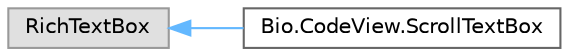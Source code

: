 digraph "Graphical Class Hierarchy"
{
 // LATEX_PDF_SIZE
  bgcolor="transparent";
  edge [fontname=Helvetica,fontsize=10,labelfontname=Helvetica,labelfontsize=10];
  node [fontname=Helvetica,fontsize=10,shape=box,height=0.2,width=0.4];
  rankdir="LR";
  Node0 [label="RichTextBox",height=0.2,width=0.4,color="grey60", fillcolor="#E0E0E0", style="filled",tooltip=" "];
  Node0 -> Node1 [dir="back",color="steelblue1",style="solid"];
  Node1 [label="Bio.CodeView.ScrollTextBox",height=0.2,width=0.4,color="grey40", fillcolor="white", style="filled",URL="$class_bio_1_1_code_view_1_1_scroll_text_box.html",tooltip="TextBox with support for getting and setting the vertical scroll bar position, as well as listening t..."];
}
